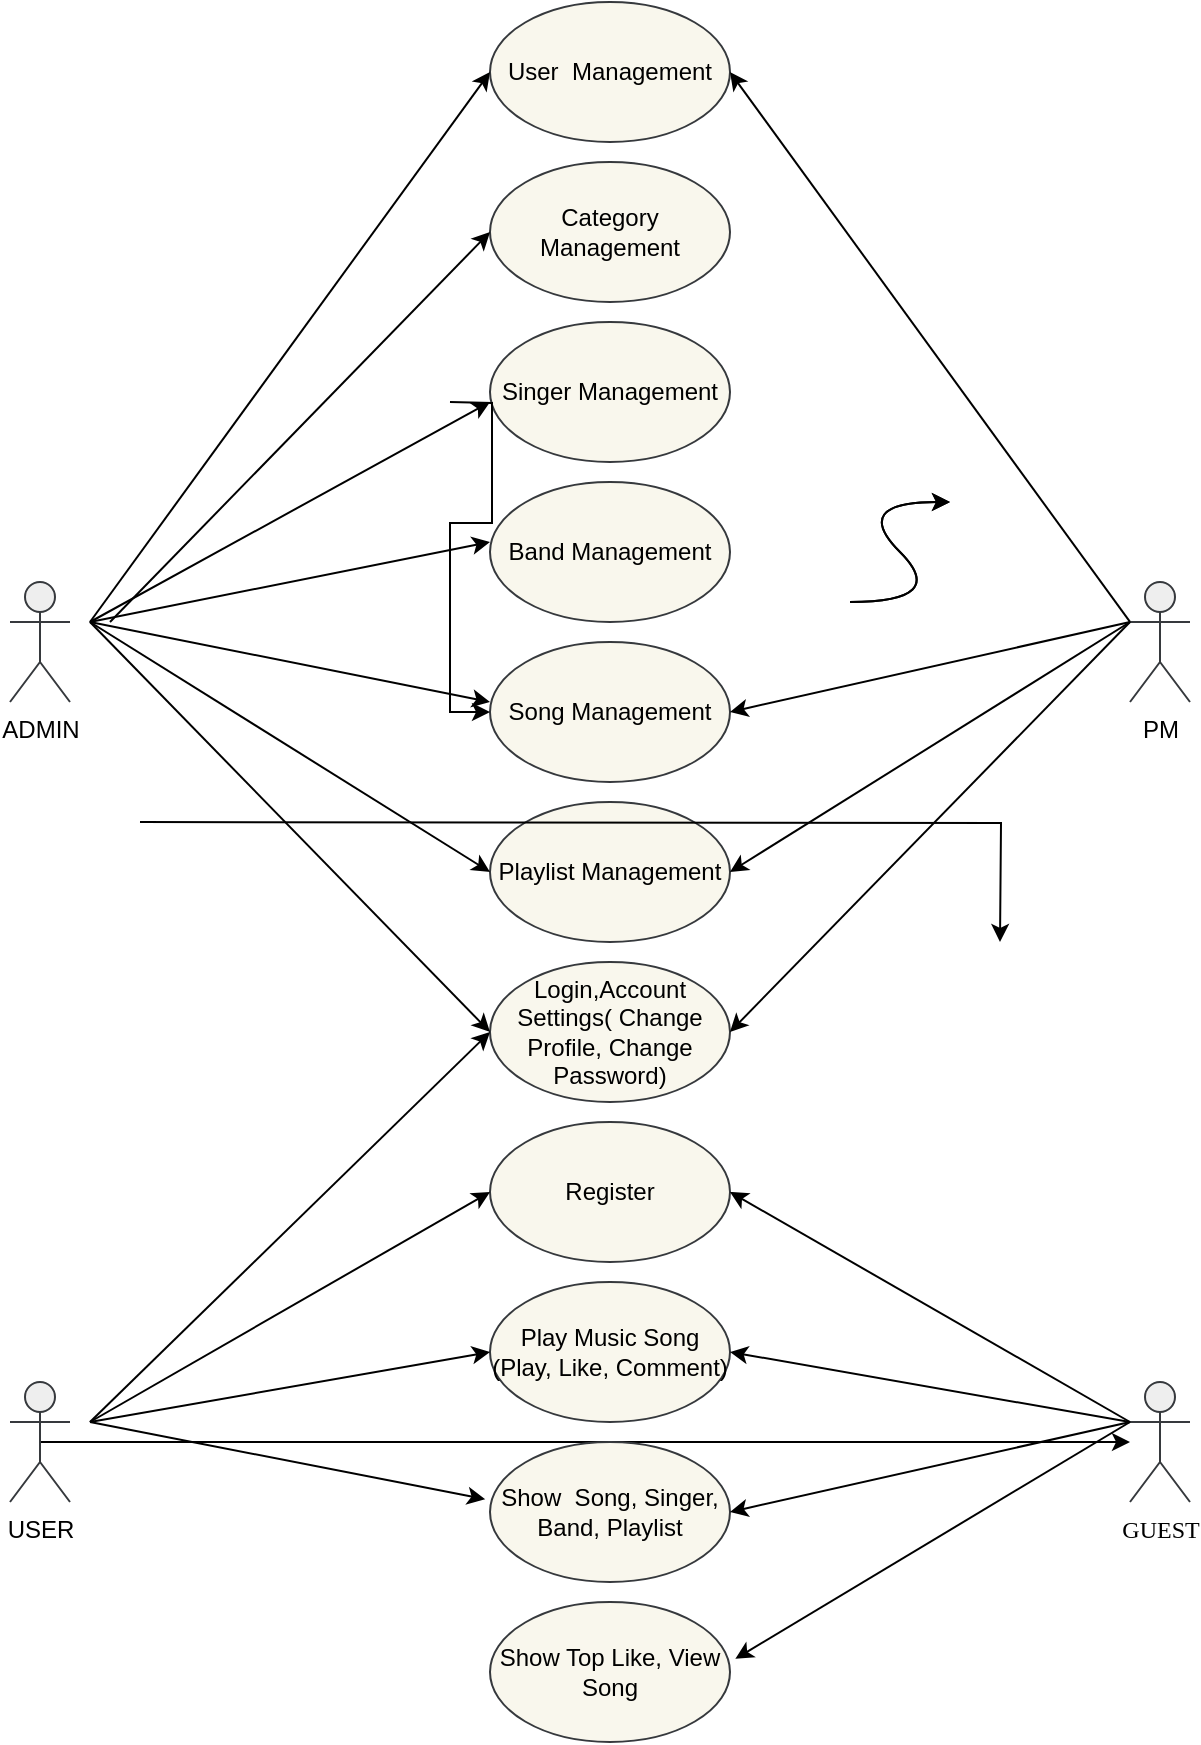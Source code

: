 <mxfile version="20.5.3" type="embed"><diagram id="QtCWy7zydTddkRp_D2q0" name="Page-1"><mxGraphModel dx="725" dy="1541" grid="1" gridSize="10" guides="1" tooltips="1" connect="1" arrows="1" fold="1" page="1" pageScale="1" pageWidth="850" pageHeight="1100" background="#ffffff" math="0" shadow="0"><root><mxCell id="0"/><mxCell id="1" parent="0"/><mxCell id="3" value="User&amp;nbsp; Management" style="ellipse;whiteSpace=wrap;html=1;fillColor=#F9F7ED;strokeColor=#36393d;fontColor=#000000;" vertex="1" parent="1"><mxGeometry x="280" y="-70" width="120" height="70" as="geometry"/></mxCell><mxCell id="4" value="&lt;p&gt;Song Management&lt;/p&gt;" style="ellipse;whiteSpace=wrap;html=1;fillColor=#f9f7ed;strokeColor=#36393d;fontColor=#000000;" vertex="1" parent="1"><mxGeometry x="280" y="250" width="120" height="70" as="geometry"/></mxCell><mxCell id="5" value="Singer Management" style="ellipse;whiteSpace=wrap;html=1;fillColor=#f9f7ed;strokeColor=#36393d;fontColor=#000000;" vertex="1" parent="1"><mxGeometry x="280" y="90" width="120" height="70" as="geometry"/></mxCell><mxCell id="6" value="Band Management" style="ellipse;whiteSpace=wrap;html=1;fillColor=#f9f7ed;strokeColor=#36393d;fontColor=#000000;" vertex="1" parent="1"><mxGeometry x="280" y="170" width="120" height="70" as="geometry"/></mxCell><mxCell id="14" style="edgeStyle=orthogonalEdgeStyle;rounded=0;orthogonalLoop=1;jettySize=auto;html=1;fontFamily=Times New Roman;fontColor=#000000;entryX=0;entryY=0.5;entryDx=0;entryDy=0;" edge="1" parent="1" target="4"><mxGeometry relative="1" as="geometry"><mxPoint x="140" y="240" as="targetPoint"/><mxPoint x="260" y="130" as="sourcePoint"/></mxGeometry></mxCell><mxCell id="8" value="&lt;font color=&quot;#000000&quot;&gt;ADMIN&lt;/font&gt;" style="shape=umlActor;verticalLabelPosition=bottom;verticalAlign=top;html=1;outlineConnect=0;fillColor=#eeeeee;strokeColor=#36393d;" vertex="1" parent="1"><mxGeometry x="40" y="220" width="30" height="60" as="geometry"/></mxCell><mxCell id="10" value="Playlist Management" style="ellipse;whiteSpace=wrap;html=1;fillColor=#f9f7ed;strokeColor=#36393d;fontColor=#000000;" vertex="1" parent="1"><mxGeometry x="280" y="330" width="120" height="70" as="geometry"/></mxCell><mxCell id="12" value="Login,Account Settings( Change Profile, Change Password)" style="ellipse;whiteSpace=wrap;html=1;fillColor=#f9f7ed;strokeColor=#36393d;fontColor=#000000;" vertex="1" parent="1"><mxGeometry x="280" y="410" width="120" height="70" as="geometry"/></mxCell><mxCell id="13" value="Play Music Song (Play, Like, Comment)" style="ellipse;whiteSpace=wrap;html=1;fillColor=#f9f7ed;strokeColor=#36393d;fontColor=#000000;" vertex="1" parent="1"><mxGeometry x="280" y="570" width="120" height="70" as="geometry"/></mxCell><mxCell id="21" style="edgeStyle=orthogonalEdgeStyle;rounded=0;orthogonalLoop=1;jettySize=auto;html=1;exitX=0.5;exitY=0.5;exitDx=0;exitDy=0;exitPerimeter=0;fontFamily=Times New Roman;fontColor=#000000;" edge="1" parent="1"><mxGeometry relative="1" as="geometry"><mxPoint x="105" y="340" as="sourcePoint"/><mxPoint x="535" y="400" as="targetPoint"/></mxGeometry></mxCell><mxCell id="19" style="edgeStyle=orthogonalEdgeStyle;rounded=0;orthogonalLoop=1;jettySize=auto;html=1;exitX=0.5;exitY=0.5;exitDx=0;exitDy=0;exitPerimeter=0;fontFamily=Times New Roman;fontColor=#000000;" edge="1" parent="1" source="16" target="18"><mxGeometry relative="1" as="geometry"/></mxCell><mxCell id="16" value="&lt;font color=&quot;#000000&quot;&gt;USER&lt;/font&gt;" style="shape=umlActor;verticalLabelPosition=bottom;verticalAlign=top;html=1;outlineConnect=0;fillColor=#eeeeee;strokeColor=#36393d;" vertex="1" parent="1"><mxGeometry x="40" y="620" width="30" height="60" as="geometry"/></mxCell><mxCell id="17" value="&lt;font color=&quot;#000000&quot;&gt;PM&lt;/font&gt;" style="shape=umlActor;verticalLabelPosition=bottom;verticalAlign=top;html=1;outlineConnect=0;fillColor=#eeeeee;strokeColor=#36393d;" vertex="1" parent="1"><mxGeometry x="600" y="220" width="30" height="60" as="geometry"/></mxCell><mxCell id="18" value="GUEST" style="shape=umlActor;verticalLabelPosition=bottom;verticalAlign=top;html=1;outlineConnect=0;fillColor=#eeeeee;strokeColor=#36393d;fontFamily=Times New Roman;fontColor=#000000;" vertex="1" parent="1"><mxGeometry x="600" y="620" width="30" height="60" as="geometry"/></mxCell><mxCell id="28" value="" style="curved=1;endArrow=classic;html=1;rounded=0;fontFamily=Times New Roman;fontColor=#000000;" edge="1" parent="1"><mxGeometry width="50" height="50" relative="1" as="geometry"><mxPoint x="460" y="230" as="sourcePoint"/><mxPoint x="510" y="180" as="targetPoint"/><Array as="points"><mxPoint x="510" y="230"/><mxPoint x="460" y="180"/></Array></mxGeometry></mxCell><mxCell id="29" value="" style="curved=1;endArrow=classic;html=1;rounded=0;fontFamily=Times New Roman;fontColor=#000000;" edge="1" parent="1"><mxGeometry width="50" height="50" relative="1" as="geometry"><mxPoint x="460" y="230" as="sourcePoint"/><mxPoint x="510" y="180" as="targetPoint"/><Array as="points"><mxPoint x="510" y="230"/><mxPoint x="460" y="180"/></Array></mxGeometry></mxCell><mxCell id="30" value="" style="endArrow=classic;html=1;rounded=0;fontFamily=Times New Roman;fontColor=#000000;entryX=0;entryY=0.5;entryDx=0;entryDy=0;strokeColor=#000000;" edge="1" parent="1" target="3"><mxGeometry width="50" height="50" relative="1" as="geometry"><mxPoint x="80" y="240" as="sourcePoint"/><mxPoint x="130" y="190" as="targetPoint"/></mxGeometry></mxCell><mxCell id="31" value="" style="endArrow=classic;html=1;rounded=0;fontFamily=Times New Roman;fontColor=#000000;strokeColor=#000000;" edge="1" parent="1"><mxGeometry width="50" height="50" relative="1" as="geometry"><mxPoint x="80" y="240" as="sourcePoint"/><mxPoint x="280" y="130" as="targetPoint"/></mxGeometry></mxCell><mxCell id="32" value="" style="endArrow=classic;html=1;rounded=0;fontFamily=Times New Roman;fontColor=#000000;strokeColor=#000000;" edge="1" parent="1"><mxGeometry width="50" height="50" relative="1" as="geometry"><mxPoint x="80" y="240" as="sourcePoint"/><mxPoint x="280" y="200" as="targetPoint"/></mxGeometry></mxCell><mxCell id="33" value="" style="endArrow=classic;html=1;rounded=0;fontFamily=Times New Roman;fontColor=#000000;strokeColor=#000000;" edge="1" parent="1"><mxGeometry width="50" height="50" relative="1" as="geometry"><mxPoint x="80" y="240" as="sourcePoint"/><mxPoint x="280" y="280" as="targetPoint"/></mxGeometry></mxCell><mxCell id="34" value="" style="endArrow=classic;html=1;rounded=0;fontFamily=Times New Roman;fontColor=#000000;entryX=1;entryY=0.5;entryDx=0;entryDy=0;strokeColor=#000000;exitX=0;exitY=0.333;exitDx=0;exitDy=0;exitPerimeter=0;" edge="1" parent="1" source="17" target="4"><mxGeometry width="50" height="50" relative="1" as="geometry"><mxPoint x="120" y="280" as="sourcePoint"/><mxPoint x="320" y="85" as="targetPoint"/></mxGeometry></mxCell><mxCell id="35" value="" style="endArrow=classic;html=1;rounded=0;fontFamily=Times New Roman;fontColor=#000000;entryX=1;entryY=0.5;entryDx=0;entryDy=0;strokeColor=#000000;exitX=0;exitY=0.333;exitDx=0;exitDy=0;exitPerimeter=0;" edge="1" parent="1" source="17" target="3"><mxGeometry width="50" height="50" relative="1" as="geometry"><mxPoint x="130" y="290" as="sourcePoint"/><mxPoint x="330" y="95" as="targetPoint"/></mxGeometry></mxCell><mxCell id="38" value="" style="endArrow=classic;html=1;rounded=0;fontFamily=Times New Roman;fontColor=#000000;entryX=0;entryY=0.5;entryDx=0;entryDy=0;strokeColor=#000000;" edge="1" parent="1" target="10"><mxGeometry width="50" height="50" relative="1" as="geometry"><mxPoint x="80" y="240" as="sourcePoint"/><mxPoint x="360" y="125" as="targetPoint"/></mxGeometry></mxCell><mxCell id="41" value="" style="endArrow=classic;html=1;rounded=0;fontFamily=Times New Roman;fontColor=#000000;entryX=1;entryY=0.5;entryDx=0;entryDy=0;strokeColor=#000000;" edge="1" parent="1" target="10"><mxGeometry width="50" height="50" relative="1" as="geometry"><mxPoint x="600" y="240" as="sourcePoint"/><mxPoint x="390" y="155" as="targetPoint"/></mxGeometry></mxCell><mxCell id="42" value="" style="endArrow=classic;html=1;rounded=0;fontFamily=Times New Roman;fontColor=#000000;entryX=0;entryY=0.5;entryDx=0;entryDy=0;strokeColor=#000000;" edge="1" parent="1" target="12"><mxGeometry width="50" height="50" relative="1" as="geometry"><mxPoint x="80" y="240" as="sourcePoint"/><mxPoint x="400" y="165" as="targetPoint"/></mxGeometry></mxCell><mxCell id="45" value="" style="endArrow=classic;html=1;rounded=0;fontFamily=Times New Roman;fontColor=#000000;entryX=1;entryY=0.5;entryDx=0;entryDy=0;strokeColor=#000000;" edge="1" parent="1" target="12"><mxGeometry width="50" height="50" relative="1" as="geometry"><mxPoint x="600" y="240" as="sourcePoint"/><mxPoint x="410" y="175" as="targetPoint"/></mxGeometry></mxCell><mxCell id="48" value="" style="endArrow=classic;html=1;rounded=0;fontFamily=Times New Roman;fontColor=#000000;entryX=0;entryY=0.5;entryDx=0;entryDy=0;strokeColor=#000000;" edge="1" parent="1" target="12"><mxGeometry width="50" height="50" relative="1" as="geometry"><mxPoint x="80" y="640" as="sourcePoint"/><mxPoint x="290" y="455" as="targetPoint"/></mxGeometry></mxCell><mxCell id="52" value="" style="endArrow=classic;html=1;rounded=0;fontFamily=Times New Roman;fontColor=#000000;entryX=0;entryY=0.5;entryDx=0;entryDy=0;strokeColor=#000000;" edge="1" parent="1" target="13"><mxGeometry width="50" height="50" relative="1" as="geometry"><mxPoint x="80" y="640" as="sourcePoint"/><mxPoint x="310" y="475" as="targetPoint"/></mxGeometry></mxCell><mxCell id="53" value="" style="endArrow=classic;html=1;rounded=0;fontFamily=Times New Roman;fontColor=#000000;entryX=1;entryY=0.5;entryDx=0;entryDy=0;strokeColor=#000000;" edge="1" parent="1" target="13"><mxGeometry width="50" height="50" relative="1" as="geometry"><mxPoint x="600" y="640" as="sourcePoint"/><mxPoint x="320" y="485" as="targetPoint"/></mxGeometry></mxCell><mxCell id="55" value="Show&amp;nbsp; Song, Singer, Band, Playlist" style="ellipse;whiteSpace=wrap;html=1;fillColor=#f9f7ed;strokeColor=#36393d;fontColor=#000000;" vertex="1" parent="1"><mxGeometry x="280" y="650" width="120" height="70" as="geometry"/></mxCell><mxCell id="57" value="Show Top Like, View Song" style="ellipse;whiteSpace=wrap;html=1;fillColor=#f9f7ed;strokeColor=#36393d;fontColor=#000000;" vertex="1" parent="1"><mxGeometry x="280" y="730" width="120" height="70" as="geometry"/></mxCell><mxCell id="60" value="Register" style="ellipse;whiteSpace=wrap;html=1;fillColor=#f9f7ed;strokeColor=#36393d;fontColor=#000000;" vertex="1" parent="1"><mxGeometry x="280" y="490" width="120" height="70" as="geometry"/></mxCell><mxCell id="62" value="" style="endArrow=classic;html=1;rounded=0;fontFamily=Times New Roman;fontColor=#000000;strokeColor=#000000;entryX=0;entryY=0.5;entryDx=0;entryDy=0;" edge="1" parent="1" target="60"><mxGeometry width="50" height="50" relative="1" as="geometry"><mxPoint x="80" y="640" as="sourcePoint"/><mxPoint x="290" y="615" as="targetPoint"/></mxGeometry></mxCell><mxCell id="63" value="" style="endArrow=classic;html=1;rounded=0;fontFamily=Times New Roman;fontColor=#000000;strokeColor=#000000;entryX=-0.02;entryY=0.409;entryDx=0;entryDy=0;entryPerimeter=0;" edge="1" parent="1" target="55"><mxGeometry width="50" height="50" relative="1" as="geometry"><mxPoint x="80" y="640" as="sourcePoint"/><mxPoint x="300" y="625" as="targetPoint"/></mxGeometry></mxCell><mxCell id="64" value="" style="endArrow=classic;html=1;rounded=0;fontFamily=Times New Roman;fontColor=#000000;strokeColor=#000000;entryX=1;entryY=0.5;entryDx=0;entryDy=0;" edge="1" parent="1" target="60"><mxGeometry width="50" height="50" relative="1" as="geometry"><mxPoint x="600" y="640" as="sourcePoint"/><mxPoint x="310" y="635" as="targetPoint"/></mxGeometry></mxCell><mxCell id="65" value="" style="endArrow=classic;html=1;rounded=0;fontFamily=Times New Roman;fontColor=#000000;entryX=1;entryY=0.5;entryDx=0;entryDy=0;strokeColor=#000000;" edge="1" parent="1" target="55"><mxGeometry width="50" height="50" relative="1" as="geometry"><mxPoint x="600" y="640" as="sourcePoint"/><mxPoint x="410" y="615" as="targetPoint"/></mxGeometry></mxCell><mxCell id="66" value="" style="endArrow=classic;html=1;rounded=0;fontFamily=Times New Roman;fontColor=#000000;entryX=1.022;entryY=0.406;entryDx=0;entryDy=0;strokeColor=#000000;entryPerimeter=0;" edge="1" parent="1" target="57"><mxGeometry width="50" height="50" relative="1" as="geometry"><mxPoint x="600" y="640" as="sourcePoint"/><mxPoint x="420" y="625" as="targetPoint"/></mxGeometry></mxCell><mxCell id="70" value="&lt;p&gt;Category Management&lt;/p&gt;" style="ellipse;whiteSpace=wrap;html=1;fillColor=#f9f7ed;strokeColor=#36393d;fontColor=#000000;" vertex="1" parent="1"><mxGeometry x="280" y="10" width="120" height="70" as="geometry"/></mxCell><mxCell id="72" value="" style="endArrow=classic;html=1;rounded=0;fontFamily=Times New Roman;fontColor=#000000;strokeColor=#000000;entryX=0;entryY=0.5;entryDx=0;entryDy=0;" edge="1" parent="1" target="70"><mxGeometry width="50" height="50" relative="1" as="geometry"><mxPoint x="90" y="240" as="sourcePoint"/><mxPoint x="290" y="140" as="targetPoint"/></mxGeometry></mxCell></root></mxGraphModel></diagram></mxfile>